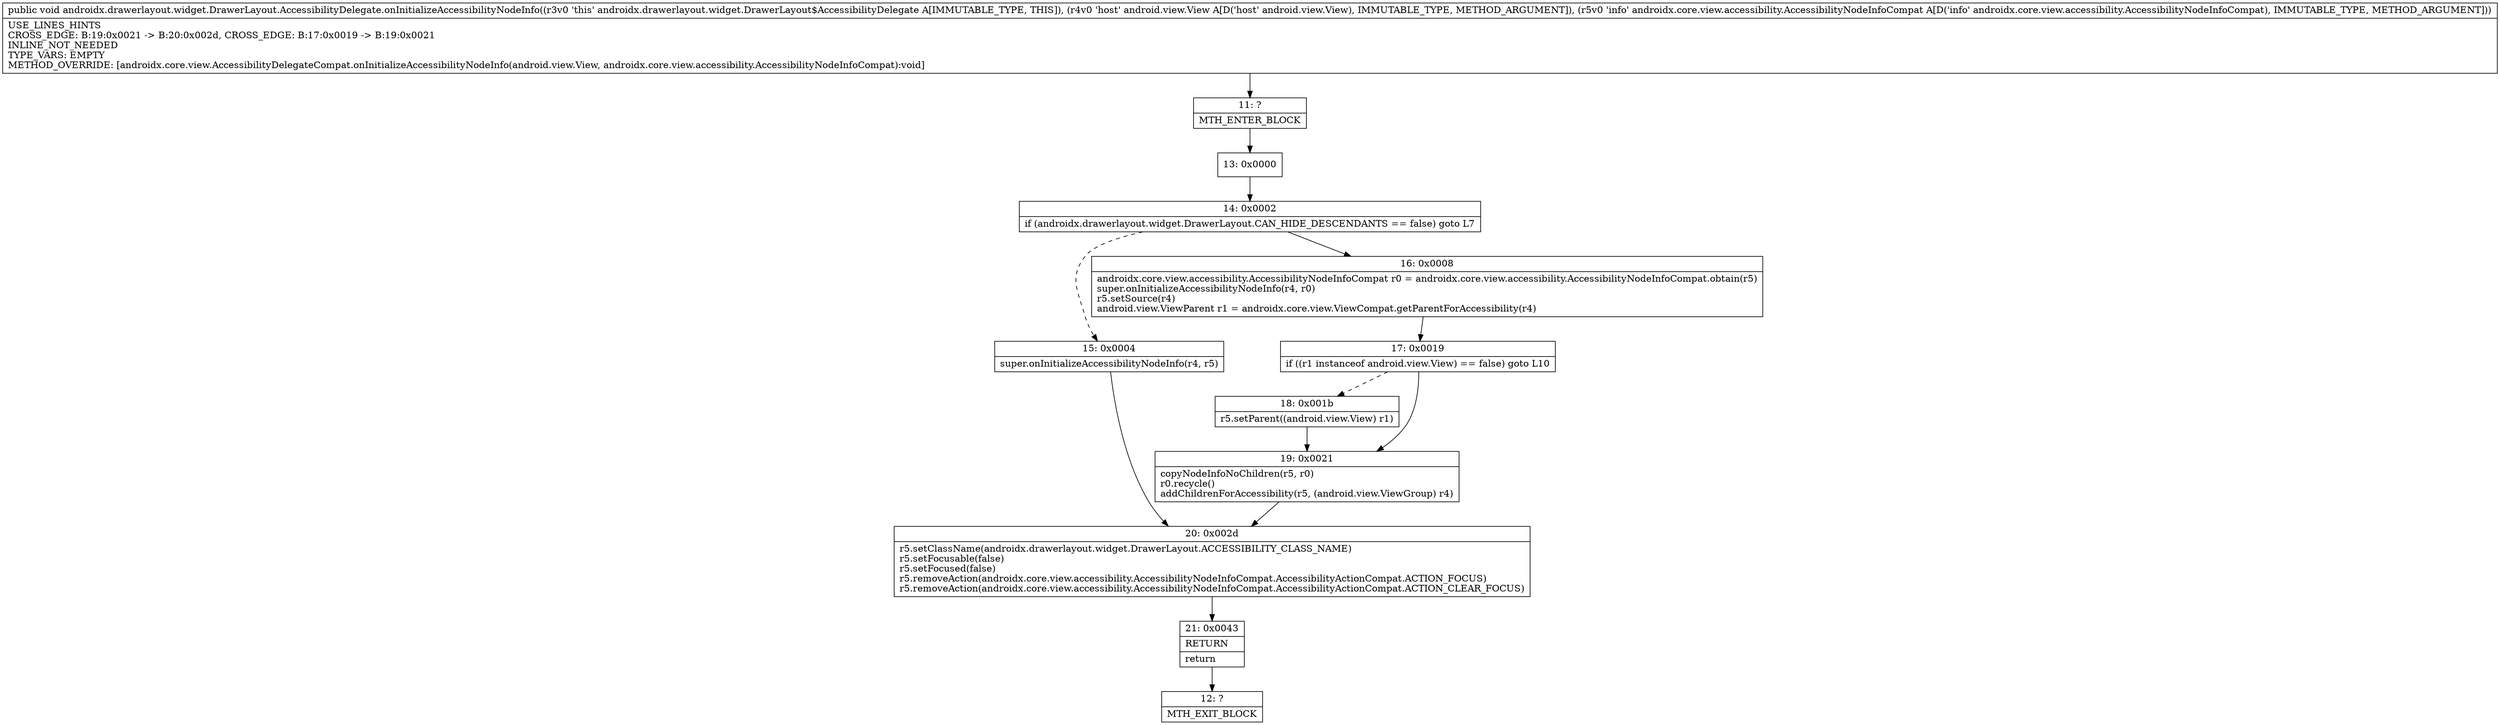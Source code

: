 digraph "CFG forandroidx.drawerlayout.widget.DrawerLayout.AccessibilityDelegate.onInitializeAccessibilityNodeInfo(Landroid\/view\/View;Landroidx\/core\/view\/accessibility\/AccessibilityNodeInfoCompat;)V" {
Node_11 [shape=record,label="{11\:\ ?|MTH_ENTER_BLOCK\l}"];
Node_13 [shape=record,label="{13\:\ 0x0000}"];
Node_14 [shape=record,label="{14\:\ 0x0002|if (androidx.drawerlayout.widget.DrawerLayout.CAN_HIDE_DESCENDANTS == false) goto L7\l}"];
Node_15 [shape=record,label="{15\:\ 0x0004|super.onInitializeAccessibilityNodeInfo(r4, r5)\l}"];
Node_20 [shape=record,label="{20\:\ 0x002d|r5.setClassName(androidx.drawerlayout.widget.DrawerLayout.ACCESSIBILITY_CLASS_NAME)\lr5.setFocusable(false)\lr5.setFocused(false)\lr5.removeAction(androidx.core.view.accessibility.AccessibilityNodeInfoCompat.AccessibilityActionCompat.ACTION_FOCUS)\lr5.removeAction(androidx.core.view.accessibility.AccessibilityNodeInfoCompat.AccessibilityActionCompat.ACTION_CLEAR_FOCUS)\l}"];
Node_21 [shape=record,label="{21\:\ 0x0043|RETURN\l|return\l}"];
Node_12 [shape=record,label="{12\:\ ?|MTH_EXIT_BLOCK\l}"];
Node_16 [shape=record,label="{16\:\ 0x0008|androidx.core.view.accessibility.AccessibilityNodeInfoCompat r0 = androidx.core.view.accessibility.AccessibilityNodeInfoCompat.obtain(r5)\lsuper.onInitializeAccessibilityNodeInfo(r4, r0)\lr5.setSource(r4)\landroid.view.ViewParent r1 = androidx.core.view.ViewCompat.getParentForAccessibility(r4)\l}"];
Node_17 [shape=record,label="{17\:\ 0x0019|if ((r1 instanceof android.view.View) == false) goto L10\l}"];
Node_18 [shape=record,label="{18\:\ 0x001b|r5.setParent((android.view.View) r1)\l}"];
Node_19 [shape=record,label="{19\:\ 0x0021|copyNodeInfoNoChildren(r5, r0)\lr0.recycle()\laddChildrenForAccessibility(r5, (android.view.ViewGroup) r4)\l}"];
MethodNode[shape=record,label="{public void androidx.drawerlayout.widget.DrawerLayout.AccessibilityDelegate.onInitializeAccessibilityNodeInfo((r3v0 'this' androidx.drawerlayout.widget.DrawerLayout$AccessibilityDelegate A[IMMUTABLE_TYPE, THIS]), (r4v0 'host' android.view.View A[D('host' android.view.View), IMMUTABLE_TYPE, METHOD_ARGUMENT]), (r5v0 'info' androidx.core.view.accessibility.AccessibilityNodeInfoCompat A[D('info' androidx.core.view.accessibility.AccessibilityNodeInfoCompat), IMMUTABLE_TYPE, METHOD_ARGUMENT]))  | USE_LINES_HINTS\lCROSS_EDGE: B:19:0x0021 \-\> B:20:0x002d, CROSS_EDGE: B:17:0x0019 \-\> B:19:0x0021\lINLINE_NOT_NEEDED\lTYPE_VARS: EMPTY\lMETHOD_OVERRIDE: [androidx.core.view.AccessibilityDelegateCompat.onInitializeAccessibilityNodeInfo(android.view.View, androidx.core.view.accessibility.AccessibilityNodeInfoCompat):void]\l}"];
MethodNode -> Node_11;Node_11 -> Node_13;
Node_13 -> Node_14;
Node_14 -> Node_15[style=dashed];
Node_14 -> Node_16;
Node_15 -> Node_20;
Node_20 -> Node_21;
Node_21 -> Node_12;
Node_16 -> Node_17;
Node_17 -> Node_18[style=dashed];
Node_17 -> Node_19;
Node_18 -> Node_19;
Node_19 -> Node_20;
}

